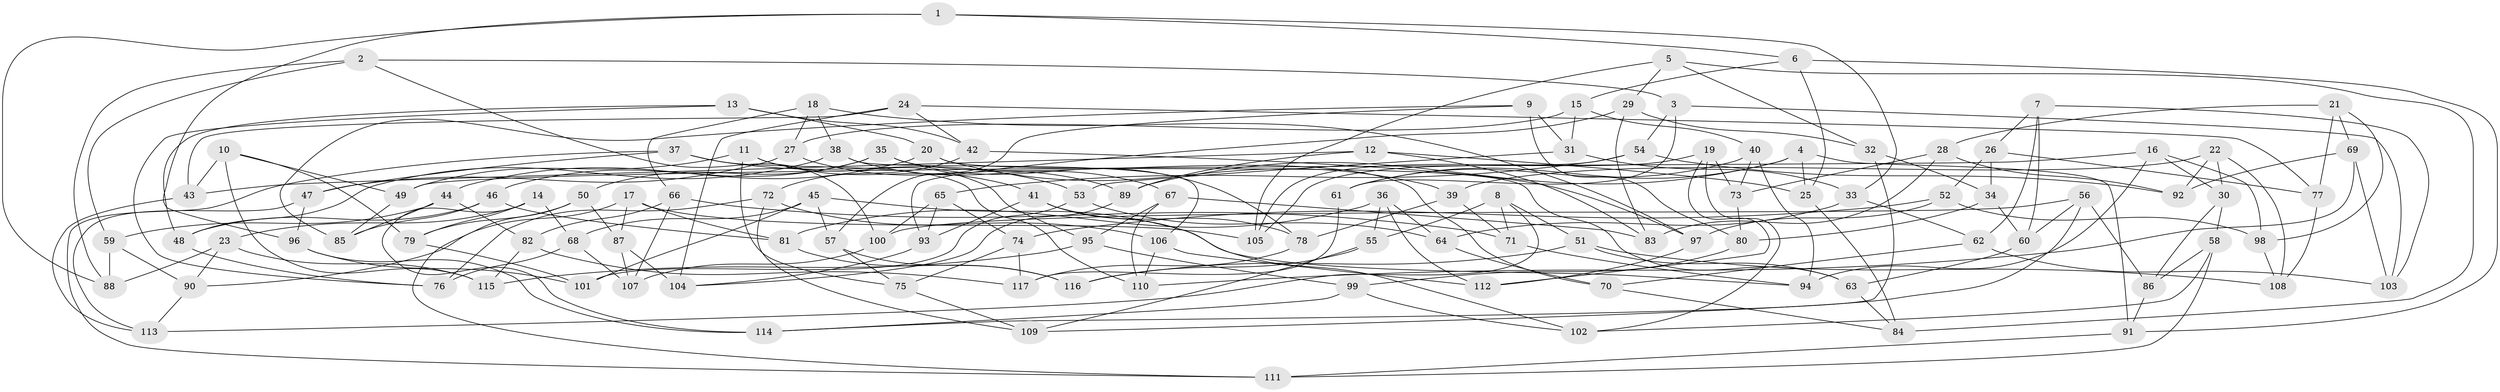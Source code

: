 // coarse degree distribution, {4: 0.3472222222222222, 5: 0.1388888888888889, 6: 0.4861111111111111, 3: 0.027777777777777776}
// Generated by graph-tools (version 1.1) at 2025/42/03/06/25 10:42:24]
// undirected, 117 vertices, 234 edges
graph export_dot {
graph [start="1"]
  node [color=gray90,style=filled];
  1;
  2;
  3;
  4;
  5;
  6;
  7;
  8;
  9;
  10;
  11;
  12;
  13;
  14;
  15;
  16;
  17;
  18;
  19;
  20;
  21;
  22;
  23;
  24;
  25;
  26;
  27;
  28;
  29;
  30;
  31;
  32;
  33;
  34;
  35;
  36;
  37;
  38;
  39;
  40;
  41;
  42;
  43;
  44;
  45;
  46;
  47;
  48;
  49;
  50;
  51;
  52;
  53;
  54;
  55;
  56;
  57;
  58;
  59;
  60;
  61;
  62;
  63;
  64;
  65;
  66;
  67;
  68;
  69;
  70;
  71;
  72;
  73;
  74;
  75;
  76;
  77;
  78;
  79;
  80;
  81;
  82;
  83;
  84;
  85;
  86;
  87;
  88;
  89;
  90;
  91;
  92;
  93;
  94;
  95;
  96;
  97;
  98;
  99;
  100;
  101;
  102;
  103;
  104;
  105;
  106;
  107;
  108;
  109;
  110;
  111;
  112;
  113;
  114;
  115;
  116;
  117;
  1 -- 6;
  1 -- 96;
  1 -- 33;
  1 -- 88;
  2 -- 100;
  2 -- 59;
  2 -- 88;
  2 -- 3;
  3 -- 61;
  3 -- 103;
  3 -- 54;
  4 -- 61;
  4 -- 89;
  4 -- 91;
  4 -- 25;
  5 -- 84;
  5 -- 105;
  5 -- 32;
  5 -- 29;
  6 -- 15;
  6 -- 91;
  6 -- 25;
  7 -- 103;
  7 -- 26;
  7 -- 60;
  7 -- 62;
  8 -- 71;
  8 -- 113;
  8 -- 55;
  8 -- 51;
  9 -- 57;
  9 -- 85;
  9 -- 80;
  9 -- 31;
  10 -- 43;
  10 -- 79;
  10 -- 49;
  10 -- 115;
  11 -- 75;
  11 -- 41;
  11 -- 95;
  11 -- 49;
  12 -- 25;
  12 -- 43;
  12 -- 89;
  12 -- 83;
  13 -- 48;
  13 -- 20;
  13 -- 76;
  13 -- 42;
  14 -- 114;
  14 -- 68;
  14 -- 79;
  14 -- 23;
  15 -- 40;
  15 -- 27;
  15 -- 31;
  16 -- 30;
  16 -- 94;
  16 -- 98;
  16 -- 49;
  17 -- 90;
  17 -- 87;
  17 -- 81;
  17 -- 105;
  18 -- 97;
  18 -- 38;
  18 -- 27;
  18 -- 66;
  19 -- 102;
  19 -- 112;
  19 -- 73;
  19 -- 105;
  20 -- 63;
  20 -- 44;
  20 -- 39;
  21 -- 98;
  21 -- 69;
  21 -- 77;
  21 -- 28;
  22 -- 30;
  22 -- 108;
  22 -- 92;
  22 -- 39;
  23 -- 115;
  23 -- 90;
  23 -- 88;
  24 -- 42;
  24 -- 77;
  24 -- 43;
  24 -- 104;
  25 -- 84;
  26 -- 52;
  26 -- 77;
  26 -- 34;
  27 -- 89;
  27 -- 47;
  28 -- 73;
  28 -- 92;
  28 -- 83;
  29 -- 32;
  29 -- 93;
  29 -- 83;
  30 -- 58;
  30 -- 86;
  31 -- 53;
  31 -- 33;
  32 -- 34;
  32 -- 114;
  33 -- 62;
  33 -- 64;
  34 -- 60;
  34 -- 80;
  35 -- 78;
  35 -- 46;
  35 -- 70;
  35 -- 50;
  36 -- 81;
  36 -- 55;
  36 -- 112;
  36 -- 64;
  37 -- 110;
  37 -- 53;
  37 -- 111;
  37 -- 47;
  38 -- 48;
  38 -- 106;
  38 -- 67;
  39 -- 78;
  39 -- 71;
  40 -- 61;
  40 -- 73;
  40 -- 94;
  41 -- 93;
  41 -- 102;
  41 -- 78;
  42 -- 97;
  42 -- 72;
  43 -- 113;
  44 -- 82;
  44 -- 59;
  44 -- 85;
  45 -- 57;
  45 -- 94;
  45 -- 101;
  45 -- 68;
  46 -- 85;
  46 -- 81;
  46 -- 48;
  47 -- 113;
  47 -- 96;
  48 -- 76;
  49 -- 85;
  50 -- 79;
  50 -- 87;
  50 -- 111;
  51 -- 116;
  51 -- 63;
  51 -- 108;
  52 -- 97;
  52 -- 98;
  52 -- 74;
  53 -- 101;
  53 -- 64;
  54 -- 105;
  54 -- 65;
  54 -- 92;
  55 -- 116;
  55 -- 109;
  56 -- 100;
  56 -- 60;
  56 -- 86;
  56 -- 109;
  57 -- 75;
  57 -- 116;
  58 -- 86;
  58 -- 102;
  58 -- 111;
  59 -- 88;
  59 -- 90;
  60 -- 63;
  61 -- 117;
  62 -- 70;
  62 -- 103;
  63 -- 84;
  64 -- 70;
  65 -- 93;
  65 -- 74;
  65 -- 100;
  66 -- 107;
  66 -- 82;
  66 -- 71;
  67 -- 83;
  67 -- 110;
  67 -- 95;
  68 -- 76;
  68 -- 107;
  69 -- 110;
  69 -- 103;
  69 -- 92;
  70 -- 84;
  71 -- 94;
  72 -- 106;
  72 -- 109;
  72 -- 76;
  73 -- 80;
  74 -- 117;
  74 -- 75;
  75 -- 109;
  77 -- 108;
  78 -- 117;
  79 -- 101;
  80 -- 99;
  81 -- 116;
  82 -- 117;
  82 -- 115;
  86 -- 91;
  87 -- 107;
  87 -- 104;
  89 -- 104;
  90 -- 113;
  91 -- 111;
  93 -- 104;
  95 -- 99;
  95 -- 115;
  96 -- 114;
  96 -- 101;
  97 -- 112;
  98 -- 108;
  99 -- 114;
  99 -- 102;
  100 -- 107;
  106 -- 112;
  106 -- 110;
}
